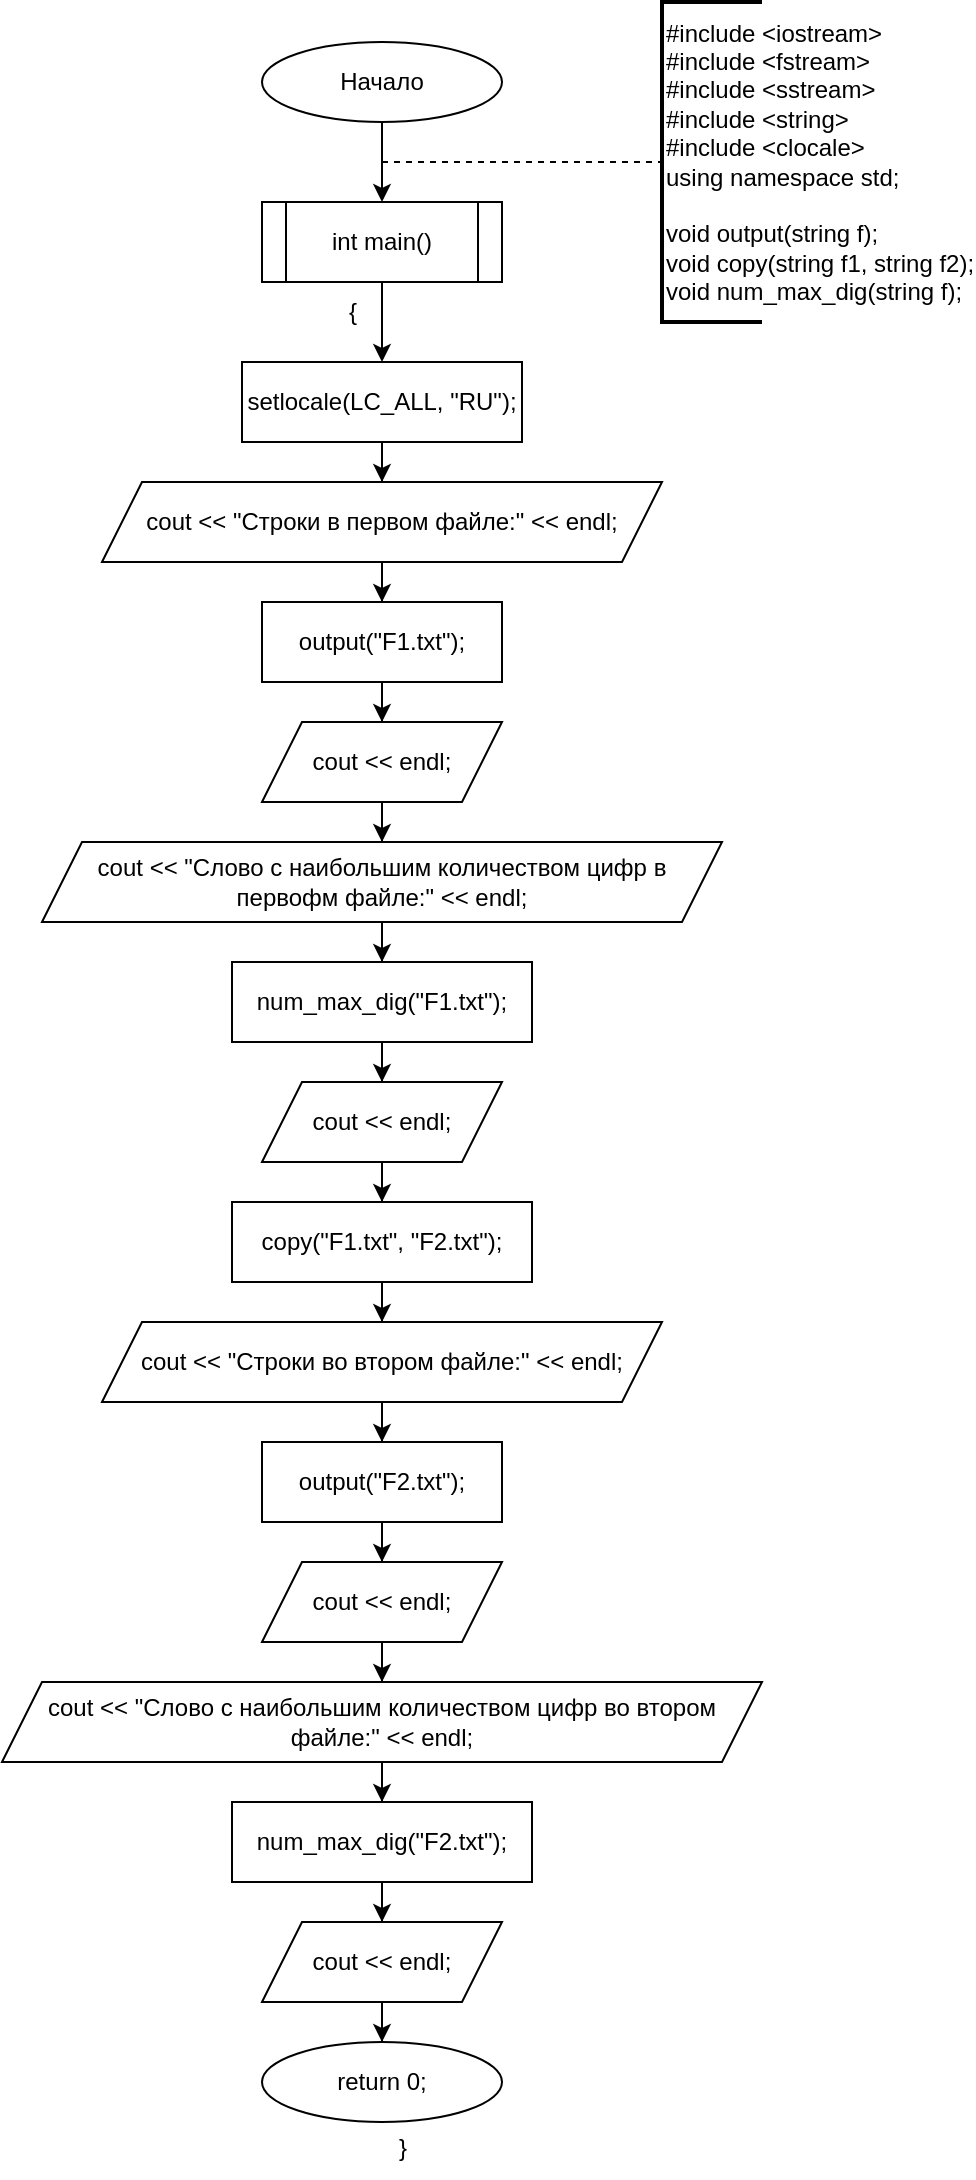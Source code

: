 <mxfile version="25.0.2" pages="4">
  <diagram name="main" id="GJwspANbPzovUbyOTtWh">
    <mxGraphModel dx="1173" dy="652" grid="1" gridSize="10" guides="1" tooltips="1" connect="1" arrows="1" fold="1" page="1" pageScale="1" pageWidth="827" pageHeight="1169" math="0" shadow="0">
      <root>
        <mxCell id="0" />
        <mxCell id="1" parent="0" />
        <mxCell id="7YhLYUGRiMcndR1cYln8-5" value="" style="edgeStyle=orthogonalEdgeStyle;rounded=0;orthogonalLoop=1;jettySize=auto;html=1;" edge="1" parent="1" source="7YhLYUGRiMcndR1cYln8-3" target="7YhLYUGRiMcndR1cYln8-4">
          <mxGeometry relative="1" as="geometry" />
        </mxCell>
        <mxCell id="7YhLYUGRiMcndR1cYln8-3" value="Начало" style="ellipse;whiteSpace=wrap;html=1;" vertex="1" parent="1">
          <mxGeometry x="340" y="80" width="120" height="40" as="geometry" />
        </mxCell>
        <mxCell id="7YhLYUGRiMcndR1cYln8-9" value="" style="edgeStyle=orthogonalEdgeStyle;rounded=0;orthogonalLoop=1;jettySize=auto;html=1;" edge="1" parent="1" source="7YhLYUGRiMcndR1cYln8-4" target="7YhLYUGRiMcndR1cYln8-8">
          <mxGeometry relative="1" as="geometry" />
        </mxCell>
        <mxCell id="7YhLYUGRiMcndR1cYln8-4" value="int main()" style="shape=process;whiteSpace=wrap;html=1;backgroundOutline=1;" vertex="1" parent="1">
          <mxGeometry x="340" y="160" width="120" height="40" as="geometry" />
        </mxCell>
        <mxCell id="7YhLYUGRiMcndR1cYln8-6" value="" style="endArrow=none;dashed=1;html=1;rounded=0;" edge="1" parent="1" target="7YhLYUGRiMcndR1cYln8-7">
          <mxGeometry width="50" height="50" relative="1" as="geometry">
            <mxPoint x="400" y="140" as="sourcePoint" />
            <mxPoint x="520" y="140" as="targetPoint" />
          </mxGeometry>
        </mxCell>
        <mxCell id="7YhLYUGRiMcndR1cYln8-7" value="&lt;div&gt;#include &amp;lt;iostream&amp;gt;&lt;/div&gt;&lt;div&gt;#include &amp;lt;fstream&amp;gt;&lt;/div&gt;&lt;div&gt;#include &amp;lt;sstream&amp;gt;&lt;/div&gt;&lt;div&gt;#include &amp;lt;string&amp;gt;&lt;/div&gt;&lt;div&gt;#include &amp;lt;clocale&amp;gt;&lt;/div&gt;&lt;div&gt;using namespace std;&lt;/div&gt;&lt;div&gt;&lt;br&gt;&lt;/div&gt;&lt;div&gt;void output(string f);&lt;/div&gt;&lt;div&gt;void copy(string f1, string f2);&lt;/div&gt;&lt;div&gt;void num_max_dig(string f);&lt;/div&gt;" style="strokeWidth=2;html=1;shape=mxgraph.flowchart.annotation_1;align=left;pointerEvents=1;" vertex="1" parent="1">
          <mxGeometry x="540" y="60" width="50" height="160" as="geometry" />
        </mxCell>
        <mxCell id="7YhLYUGRiMcndR1cYln8-12" value="" style="edgeStyle=orthogonalEdgeStyle;rounded=0;orthogonalLoop=1;jettySize=auto;html=1;" edge="1" parent="1" source="7YhLYUGRiMcndR1cYln8-8" target="7YhLYUGRiMcndR1cYln8-11">
          <mxGeometry relative="1" as="geometry" />
        </mxCell>
        <mxCell id="7YhLYUGRiMcndR1cYln8-8" value="setlocale(LC_ALL, &quot;RU&quot;);" style="whiteSpace=wrap;html=1;" vertex="1" parent="1">
          <mxGeometry x="330" y="240" width="140" height="40" as="geometry" />
        </mxCell>
        <mxCell id="7YhLYUGRiMcndR1cYln8-10" value="{" style="text;html=1;align=center;verticalAlign=middle;resizable=0;points=[];autosize=1;strokeColor=none;fillColor=none;" vertex="1" parent="1">
          <mxGeometry x="370" y="200" width="30" height="30" as="geometry" />
        </mxCell>
        <mxCell id="7YhLYUGRiMcndR1cYln8-14" value="" style="edgeStyle=orthogonalEdgeStyle;rounded=0;orthogonalLoop=1;jettySize=auto;html=1;" edge="1" parent="1" source="7YhLYUGRiMcndR1cYln8-11" target="7YhLYUGRiMcndR1cYln8-13">
          <mxGeometry relative="1" as="geometry" />
        </mxCell>
        <mxCell id="7YhLYUGRiMcndR1cYln8-11" value="cout &amp;lt;&amp;lt; &quot;Строки в первом файле:&quot; &amp;lt;&amp;lt; endl;" style="shape=parallelogram;perimeter=parallelogramPerimeter;whiteSpace=wrap;html=1;fixedSize=1;" vertex="1" parent="1">
          <mxGeometry x="260" y="300" width="280" height="40" as="geometry" />
        </mxCell>
        <mxCell id="7YhLYUGRiMcndR1cYln8-16" value="" style="edgeStyle=orthogonalEdgeStyle;rounded=0;orthogonalLoop=1;jettySize=auto;html=1;" edge="1" parent="1" source="7YhLYUGRiMcndR1cYln8-13" target="7YhLYUGRiMcndR1cYln8-15">
          <mxGeometry relative="1" as="geometry" />
        </mxCell>
        <mxCell id="7YhLYUGRiMcndR1cYln8-13" value="output(&quot;F1.txt&quot;);" style="whiteSpace=wrap;html=1;" vertex="1" parent="1">
          <mxGeometry x="340" y="360" width="120" height="40" as="geometry" />
        </mxCell>
        <mxCell id="7YhLYUGRiMcndR1cYln8-22" style="edgeStyle=orthogonalEdgeStyle;rounded=0;orthogonalLoop=1;jettySize=auto;html=1;entryX=0.5;entryY=0;entryDx=0;entryDy=0;" edge="1" parent="1" source="7YhLYUGRiMcndR1cYln8-15" target="7YhLYUGRiMcndR1cYln8-18">
          <mxGeometry relative="1" as="geometry" />
        </mxCell>
        <mxCell id="7YhLYUGRiMcndR1cYln8-15" value="cout &amp;lt;&amp;lt; endl;" style="shape=parallelogram;perimeter=parallelogramPerimeter;whiteSpace=wrap;html=1;fixedSize=1;" vertex="1" parent="1">
          <mxGeometry x="340" y="420" width="120" height="40" as="geometry" />
        </mxCell>
        <mxCell id="7YhLYUGRiMcndR1cYln8-17" value="" style="edgeStyle=orthogonalEdgeStyle;rounded=0;orthogonalLoop=1;jettySize=auto;html=1;" edge="1" parent="1" source="7YhLYUGRiMcndR1cYln8-18" target="7YhLYUGRiMcndR1cYln8-20">
          <mxGeometry relative="1" as="geometry" />
        </mxCell>
        <mxCell id="7YhLYUGRiMcndR1cYln8-18" value="cout &amp;lt;&amp;lt; &quot;Слово с наибольшим количеством цифр в первофм файле:&quot; &amp;lt;&amp;lt; endl;" style="shape=parallelogram;perimeter=parallelogramPerimeter;whiteSpace=wrap;html=1;fixedSize=1;" vertex="1" parent="1">
          <mxGeometry x="230" y="480" width="340" height="40" as="geometry" />
        </mxCell>
        <mxCell id="7YhLYUGRiMcndR1cYln8-19" value="" style="edgeStyle=orthogonalEdgeStyle;rounded=0;orthogonalLoop=1;jettySize=auto;html=1;" edge="1" parent="1" source="7YhLYUGRiMcndR1cYln8-20" target="7YhLYUGRiMcndR1cYln8-21">
          <mxGeometry relative="1" as="geometry" />
        </mxCell>
        <mxCell id="7YhLYUGRiMcndR1cYln8-20" value="num_max_dig(&quot;F1.txt&quot;);" style="whiteSpace=wrap;html=1;" vertex="1" parent="1">
          <mxGeometry x="325" y="540" width="150" height="40" as="geometry" />
        </mxCell>
        <mxCell id="7YhLYUGRiMcndR1cYln8-24" value="" style="edgeStyle=orthogonalEdgeStyle;rounded=0;orthogonalLoop=1;jettySize=auto;html=1;" edge="1" parent="1" source="7YhLYUGRiMcndR1cYln8-21" target="7YhLYUGRiMcndR1cYln8-23">
          <mxGeometry relative="1" as="geometry" />
        </mxCell>
        <mxCell id="7YhLYUGRiMcndR1cYln8-21" value="cout &amp;lt;&amp;lt; endl;" style="shape=parallelogram;perimeter=parallelogramPerimeter;whiteSpace=wrap;html=1;fixedSize=1;" vertex="1" parent="1">
          <mxGeometry x="340" y="600" width="120" height="40" as="geometry" />
        </mxCell>
        <mxCell id="7YhLYUGRiMcndR1cYln8-30" style="edgeStyle=orthogonalEdgeStyle;rounded=0;orthogonalLoop=1;jettySize=auto;html=1;entryX=0.5;entryY=0;entryDx=0;entryDy=0;" edge="1" parent="1" source="7YhLYUGRiMcndR1cYln8-23" target="7YhLYUGRiMcndR1cYln8-26">
          <mxGeometry relative="1" as="geometry" />
        </mxCell>
        <mxCell id="7YhLYUGRiMcndR1cYln8-23" value="copy(&quot;F1.txt&quot;, &quot;F2.txt&quot;);" style="whiteSpace=wrap;html=1;" vertex="1" parent="1">
          <mxGeometry x="325" y="660" width="150" height="40" as="geometry" />
        </mxCell>
        <mxCell id="7YhLYUGRiMcndR1cYln8-25" value="" style="edgeStyle=orthogonalEdgeStyle;rounded=0;orthogonalLoop=1;jettySize=auto;html=1;" edge="1" parent="1" source="7YhLYUGRiMcndR1cYln8-26" target="7YhLYUGRiMcndR1cYln8-28">
          <mxGeometry relative="1" as="geometry" />
        </mxCell>
        <mxCell id="7YhLYUGRiMcndR1cYln8-26" value="cout &amp;lt;&amp;lt; &quot;Строки во втором файле:&quot; &amp;lt;&amp;lt; endl;" style="shape=parallelogram;perimeter=parallelogramPerimeter;whiteSpace=wrap;html=1;fixedSize=1;" vertex="1" parent="1">
          <mxGeometry x="260" y="720" width="280" height="40" as="geometry" />
        </mxCell>
        <mxCell id="7YhLYUGRiMcndR1cYln8-27" value="" style="edgeStyle=orthogonalEdgeStyle;rounded=0;orthogonalLoop=1;jettySize=auto;html=1;" edge="1" parent="1" source="7YhLYUGRiMcndR1cYln8-28" target="7YhLYUGRiMcndR1cYln8-29">
          <mxGeometry relative="1" as="geometry" />
        </mxCell>
        <mxCell id="7YhLYUGRiMcndR1cYln8-28" value="output(&quot;F2.txt&quot;);" style="whiteSpace=wrap;html=1;" vertex="1" parent="1">
          <mxGeometry x="340" y="780" width="120" height="40" as="geometry" />
        </mxCell>
        <mxCell id="7YhLYUGRiMcndR1cYln8-36" style="edgeStyle=orthogonalEdgeStyle;rounded=0;orthogonalLoop=1;jettySize=auto;html=1;entryX=0.5;entryY=0;entryDx=0;entryDy=0;" edge="1" parent="1" source="7YhLYUGRiMcndR1cYln8-29" target="7YhLYUGRiMcndR1cYln8-32">
          <mxGeometry relative="1" as="geometry" />
        </mxCell>
        <mxCell id="7YhLYUGRiMcndR1cYln8-29" value="cout &amp;lt;&amp;lt; endl;" style="shape=parallelogram;perimeter=parallelogramPerimeter;whiteSpace=wrap;html=1;fixedSize=1;" vertex="1" parent="1">
          <mxGeometry x="340" y="840" width="120" height="40" as="geometry" />
        </mxCell>
        <mxCell id="7YhLYUGRiMcndR1cYln8-31" value="" style="edgeStyle=orthogonalEdgeStyle;rounded=0;orthogonalLoop=1;jettySize=auto;html=1;" edge="1" parent="1" source="7YhLYUGRiMcndR1cYln8-32" target="7YhLYUGRiMcndR1cYln8-34">
          <mxGeometry relative="1" as="geometry" />
        </mxCell>
        <mxCell id="7YhLYUGRiMcndR1cYln8-32" value="cout &amp;lt;&amp;lt; &quot;Слово с наибольшим количеством цифр во втором файле:&quot; &amp;lt;&amp;lt; endl;" style="shape=parallelogram;perimeter=parallelogramPerimeter;whiteSpace=wrap;html=1;fixedSize=1;" vertex="1" parent="1">
          <mxGeometry x="210" y="900" width="380" height="40" as="geometry" />
        </mxCell>
        <mxCell id="7YhLYUGRiMcndR1cYln8-33" value="" style="edgeStyle=orthogonalEdgeStyle;rounded=0;orthogonalLoop=1;jettySize=auto;html=1;" edge="1" parent="1" source="7YhLYUGRiMcndR1cYln8-34" target="7YhLYUGRiMcndR1cYln8-35">
          <mxGeometry relative="1" as="geometry" />
        </mxCell>
        <mxCell id="7YhLYUGRiMcndR1cYln8-34" value="num_max_dig(&quot;F2.txt&quot;);" style="whiteSpace=wrap;html=1;" vertex="1" parent="1">
          <mxGeometry x="325" y="960" width="150" height="40" as="geometry" />
        </mxCell>
        <mxCell id="7YhLYUGRiMcndR1cYln8-38" style="edgeStyle=orthogonalEdgeStyle;rounded=0;orthogonalLoop=1;jettySize=auto;html=1;entryX=0.5;entryY=0;entryDx=0;entryDy=0;" edge="1" parent="1" source="7YhLYUGRiMcndR1cYln8-35" target="7YhLYUGRiMcndR1cYln8-37">
          <mxGeometry relative="1" as="geometry" />
        </mxCell>
        <mxCell id="7YhLYUGRiMcndR1cYln8-35" value="cout &amp;lt;&amp;lt; endl;" style="shape=parallelogram;perimeter=parallelogramPerimeter;whiteSpace=wrap;html=1;fixedSize=1;" vertex="1" parent="1">
          <mxGeometry x="340" y="1020" width="120" height="40" as="geometry" />
        </mxCell>
        <mxCell id="7YhLYUGRiMcndR1cYln8-37" value="return 0;" style="ellipse;whiteSpace=wrap;html=1;" vertex="1" parent="1">
          <mxGeometry x="340" y="1080" width="120" height="40" as="geometry" />
        </mxCell>
        <mxCell id="7YhLYUGRiMcndR1cYln8-40" value="}" style="text;html=1;align=center;verticalAlign=middle;resizable=0;points=[];autosize=1;strokeColor=none;fillColor=none;" vertex="1" parent="1">
          <mxGeometry x="395" y="1118" width="30" height="30" as="geometry" />
        </mxCell>
      </root>
    </mxGraphModel>
  </diagram>
  <diagram id="TDyf3pHJpJpPFkMJfPnB" name="output">
    <mxGraphModel dx="921" dy="512" grid="1" gridSize="10" guides="1" tooltips="1" connect="1" arrows="1" fold="1" page="1" pageScale="1" pageWidth="827" pageHeight="1169" math="0" shadow="0">
      <root>
        <mxCell id="0" />
        <mxCell id="1" parent="0" />
        <mxCell id="ksaAuWqgLOXahpkv7zz9-4" value="" style="edgeStyle=orthogonalEdgeStyle;rounded=0;orthogonalLoop=1;jettySize=auto;html=1;" edge="1" parent="1" source="ksaAuWqgLOXahpkv7zz9-2" target="ksaAuWqgLOXahpkv7zz9-3">
          <mxGeometry relative="1" as="geometry" />
        </mxCell>
        <mxCell id="ksaAuWqgLOXahpkv7zz9-2" value="void output(string f)" style="shape=process;whiteSpace=wrap;html=1;backgroundOutline=1;" vertex="1" parent="1">
          <mxGeometry x="290" y="80" width="140" height="40" as="geometry" />
        </mxCell>
        <mxCell id="ksaAuWqgLOXahpkv7zz9-7" value="" style="edgeStyle=orthogonalEdgeStyle;rounded=0;orthogonalLoop=1;jettySize=auto;html=1;" edge="1" parent="1" source="ksaAuWqgLOXahpkv7zz9-3" target="ksaAuWqgLOXahpkv7zz9-6">
          <mxGeometry relative="1" as="geometry" />
        </mxCell>
        <mxCell id="ksaAuWqgLOXahpkv7zz9-3" value="ifstream fin(f);" style="whiteSpace=wrap;html=1;" vertex="1" parent="1">
          <mxGeometry x="300" y="160" width="120" height="40" as="geometry" />
        </mxCell>
        <mxCell id="ksaAuWqgLOXahpkv7zz9-5" value="{" style="text;html=1;align=center;verticalAlign=middle;resizable=0;points=[];autosize=1;strokeColor=none;fillColor=none;" vertex="1" parent="1">
          <mxGeometry x="330" y="120" width="30" height="30" as="geometry" />
        </mxCell>
        <mxCell id="ksaAuWqgLOXahpkv7zz9-9" value="" style="edgeStyle=orthogonalEdgeStyle;rounded=0;orthogonalLoop=1;jettySize=auto;html=1;" edge="1" parent="1" source="ksaAuWqgLOXahpkv7zz9-6" target="ksaAuWqgLOXahpkv7zz9-8">
          <mxGeometry relative="1" as="geometry" />
        </mxCell>
        <mxCell id="ksaAuWqgLOXahpkv7zz9-6" value="string str;" style="whiteSpace=wrap;html=1;" vertex="1" parent="1">
          <mxGeometry x="300" y="220" width="120" height="40" as="geometry" />
        </mxCell>
        <mxCell id="ksaAuWqgLOXahpkv7zz9-11" value="" style="edgeStyle=orthogonalEdgeStyle;rounded=0;orthogonalLoop=1;jettySize=auto;html=1;" edge="1" parent="1" source="ksaAuWqgLOXahpkv7zz9-8" target="ksaAuWqgLOXahpkv7zz9-10">
          <mxGeometry relative="1" as="geometry" />
        </mxCell>
        <mxCell id="ksaAuWqgLOXahpkv7zz9-15" value="" style="edgeStyle=orthogonalEdgeStyle;rounded=0;orthogonalLoop=1;jettySize=auto;html=1;" edge="1" parent="1" source="ksaAuWqgLOXahpkv7zz9-8" target="ksaAuWqgLOXahpkv7zz9-14">
          <mxGeometry relative="1" as="geometry" />
        </mxCell>
        <mxCell id="ksaAuWqgLOXahpkv7zz9-8" value="while (getline(fin, str))" style="rhombus;whiteSpace=wrap;html=1;" vertex="1" parent="1">
          <mxGeometry x="260" y="300" width="200" height="40" as="geometry" />
        </mxCell>
        <mxCell id="ksaAuWqgLOXahpkv7zz9-13" style="edgeStyle=orthogonalEdgeStyle;rounded=0;orthogonalLoop=1;jettySize=auto;html=1;" edge="1" parent="1" source="ksaAuWqgLOXahpkv7zz9-10">
          <mxGeometry relative="1" as="geometry">
            <mxPoint x="360" y="280" as="targetPoint" />
            <Array as="points">
              <mxPoint x="360" y="440" />
              <mxPoint x="240" y="440" />
              <mxPoint x="240" y="280" />
            </Array>
          </mxGeometry>
        </mxCell>
        <mxCell id="ksaAuWqgLOXahpkv7zz9-10" value="cout &amp;lt;&amp;lt; str &amp;lt;&amp;lt; endl;" style="shape=parallelogram;perimeter=parallelogramPerimeter;whiteSpace=wrap;html=1;fixedSize=1;" vertex="1" parent="1">
          <mxGeometry x="285" y="380" width="150" height="40" as="geometry" />
        </mxCell>
        <mxCell id="ksaAuWqgLOXahpkv7zz9-12" value="1" style="text;html=1;align=center;verticalAlign=middle;resizable=0;points=[];autosize=1;strokeColor=none;fillColor=none;" vertex="1" parent="1">
          <mxGeometry x="360" y="350" width="30" height="30" as="geometry" />
        </mxCell>
        <mxCell id="4Acyq0DQaQR-gE_XUHXE-2" style="edgeStyle=orthogonalEdgeStyle;rounded=0;orthogonalLoop=1;jettySize=auto;html=1;entryX=0.5;entryY=0;entryDx=0;entryDy=0;" edge="1" parent="1" source="ksaAuWqgLOXahpkv7zz9-14" target="4Acyq0DQaQR-gE_XUHXE-1">
          <mxGeometry relative="1" as="geometry" />
        </mxCell>
        <mxCell id="ksaAuWqgLOXahpkv7zz9-14" value="fin.close();" style="whiteSpace=wrap;html=1;" vertex="1" parent="1">
          <mxGeometry x="500" y="360" width="120" height="40" as="geometry" />
        </mxCell>
        <mxCell id="ksaAuWqgLOXahpkv7zz9-16" value="0" style="text;html=1;align=center;verticalAlign=middle;resizable=0;points=[];autosize=1;strokeColor=none;fillColor=none;" vertex="1" parent="1">
          <mxGeometry x="530" y="290" width="30" height="30" as="geometry" />
        </mxCell>
        <mxCell id="4Acyq0DQaQR-gE_XUHXE-1" value="return;" style="ellipse;whiteSpace=wrap;html=1;" vertex="1" parent="1">
          <mxGeometry x="500" y="420" width="120" height="40" as="geometry" />
        </mxCell>
        <mxCell id="4Acyq0DQaQR-gE_XUHXE-3" value="}" style="text;html=1;align=center;verticalAlign=middle;resizable=0;points=[];autosize=1;strokeColor=none;fillColor=none;" vertex="1" parent="1">
          <mxGeometry x="560" y="460" width="30" height="30" as="geometry" />
        </mxCell>
      </root>
    </mxGraphModel>
  </diagram>
  <diagram id="fMkufl1v04XcRo2Ys9zO" name="copy">
    <mxGraphModel dx="3225" dy="1793" grid="1" gridSize="10" guides="1" tooltips="1" connect="1" arrows="1" fold="1" page="1" pageScale="1" pageWidth="827" pageHeight="1169" math="0" shadow="0">
      <root>
        <mxCell id="0" />
        <mxCell id="1" parent="0" />
        <mxCell id="V-YycUCZozuZ-DMatfUM-4" value="" style="edgeStyle=orthogonalEdgeStyle;rounded=0;orthogonalLoop=1;jettySize=auto;html=1;" edge="1" parent="1" source="V-YycUCZozuZ-DMatfUM-2" target="V-YycUCZozuZ-DMatfUM-3">
          <mxGeometry relative="1" as="geometry" />
        </mxCell>
        <mxCell id="V-YycUCZozuZ-DMatfUM-2" value="void copy(string f1, string f2)" style="shape=process;whiteSpace=wrap;html=1;backgroundOutline=1;" vertex="1" parent="1">
          <mxGeometry x="300" y="80" width="200" height="40" as="geometry" />
        </mxCell>
        <mxCell id="V-YycUCZozuZ-DMatfUM-7" value="" style="edgeStyle=orthogonalEdgeStyle;rounded=0;orthogonalLoop=1;jettySize=auto;html=1;" edge="1" parent="1" source="V-YycUCZozuZ-DMatfUM-3" target="V-YycUCZozuZ-DMatfUM-6">
          <mxGeometry relative="1" as="geometry" />
        </mxCell>
        <mxCell id="V-YycUCZozuZ-DMatfUM-3" value="ifstream fin(f1);" style="whiteSpace=wrap;html=1;" vertex="1" parent="1">
          <mxGeometry x="340" y="160" width="120" height="40" as="geometry" />
        </mxCell>
        <mxCell id="V-YycUCZozuZ-DMatfUM-5" value="{" style="text;html=1;align=center;verticalAlign=middle;resizable=0;points=[];autosize=1;strokeColor=none;fillColor=none;" vertex="1" parent="1">
          <mxGeometry x="370" y="120" width="30" height="30" as="geometry" />
        </mxCell>
        <mxCell id="V-YycUCZozuZ-DMatfUM-9" value="" style="edgeStyle=orthogonalEdgeStyle;rounded=0;orthogonalLoop=1;jettySize=auto;html=1;" edge="1" parent="1" source="V-YycUCZozuZ-DMatfUM-6" target="V-YycUCZozuZ-DMatfUM-8">
          <mxGeometry relative="1" as="geometry" />
        </mxCell>
        <mxCell id="V-YycUCZozuZ-DMatfUM-6" value="ofstream fout(f2);" style="whiteSpace=wrap;html=1;" vertex="1" parent="1">
          <mxGeometry x="340" y="220" width="120" height="40" as="geometry" />
        </mxCell>
        <mxCell id="V-YycUCZozuZ-DMatfUM-11" value="" style="edgeStyle=orthogonalEdgeStyle;rounded=0;orthogonalLoop=1;jettySize=auto;html=1;" edge="1" parent="1" source="V-YycUCZozuZ-DMatfUM-8" target="V-YycUCZozuZ-DMatfUM-10">
          <mxGeometry relative="1" as="geometry" />
        </mxCell>
        <mxCell id="V-YycUCZozuZ-DMatfUM-8" value="string line;" style="whiteSpace=wrap;html=1;" vertex="1" parent="1">
          <mxGeometry x="340" y="280" width="120" height="40" as="geometry" />
        </mxCell>
        <mxCell id="V-YycUCZozuZ-DMatfUM-13" value="" style="edgeStyle=orthogonalEdgeStyle;rounded=0;orthogonalLoop=1;jettySize=auto;html=1;" edge="1" parent="1" source="V-YycUCZozuZ-DMatfUM-10" target="V-YycUCZozuZ-DMatfUM-12">
          <mxGeometry relative="1" as="geometry" />
        </mxCell>
        <mxCell id="A79-u4HeCmbLIA7njVmt-4" value="" style="edgeStyle=orthogonalEdgeStyle;rounded=0;orthogonalLoop=1;jettySize=auto;html=1;entryX=0.5;entryY=0;entryDx=0;entryDy=0;" edge="1" parent="1" source="V-YycUCZozuZ-DMatfUM-10" target="A79-u4HeCmbLIA7njVmt-3">
          <mxGeometry relative="1" as="geometry" />
        </mxCell>
        <mxCell id="V-YycUCZozuZ-DMatfUM-10" value="while (getline(fin, line))" style="rhombus;whiteSpace=wrap;html=1;" vertex="1" parent="1">
          <mxGeometry x="295" y="360" width="210" height="40" as="geometry" />
        </mxCell>
        <mxCell id="V-YycUCZozuZ-DMatfUM-17" value="" style="edgeStyle=orthogonalEdgeStyle;rounded=0;orthogonalLoop=1;jettySize=auto;html=1;" edge="1" parent="1" source="V-YycUCZozuZ-DMatfUM-12" target="V-YycUCZozuZ-DMatfUM-16">
          <mxGeometry relative="1" as="geometry" />
        </mxCell>
        <mxCell id="V-YycUCZozuZ-DMatfUM-12" value="bool flag = false;" style="whiteSpace=wrap;html=1;" vertex="1" parent="1">
          <mxGeometry x="340" y="440" width="120" height="40" as="geometry" />
        </mxCell>
        <mxCell id="V-YycUCZozuZ-DMatfUM-14" value="{" style="text;html=1;align=center;verticalAlign=middle;resizable=0;points=[];autosize=1;strokeColor=none;fillColor=none;" vertex="1" parent="1">
          <mxGeometry x="370" y="400" width="30" height="30" as="geometry" />
        </mxCell>
        <mxCell id="V-YycUCZozuZ-DMatfUM-15" value="1" style="text;html=1;align=center;verticalAlign=middle;resizable=0;points=[];autosize=1;strokeColor=none;fillColor=none;" vertex="1" parent="1">
          <mxGeometry x="400" y="410" width="30" height="30" as="geometry" />
        </mxCell>
        <mxCell id="V-YycUCZozuZ-DMatfUM-19" value="" style="edgeStyle=orthogonalEdgeStyle;rounded=0;orthogonalLoop=1;jettySize=auto;html=1;" edge="1" parent="1" source="V-YycUCZozuZ-DMatfUM-16" target="V-YycUCZozuZ-DMatfUM-18">
          <mxGeometry relative="1" as="geometry" />
        </mxCell>
        <mxCell id="V-YycUCZozuZ-DMatfUM-16" value="string line_copy_1 = line;" style="whiteSpace=wrap;html=1;" vertex="1" parent="1">
          <mxGeometry x="320" y="500" width="160" height="40" as="geometry" />
        </mxCell>
        <mxCell id="V-YycUCZozuZ-DMatfUM-21" value="" style="edgeStyle=orthogonalEdgeStyle;rounded=0;orthogonalLoop=1;jettySize=auto;html=1;" edge="1" parent="1" source="V-YycUCZozuZ-DMatfUM-18" target="V-YycUCZozuZ-DMatfUM-20">
          <mxGeometry relative="1" as="geometry" />
        </mxCell>
        <mxCell id="V-YycUCZozuZ-DMatfUM-18" value="istringstream in_line(line_copy_1);" style="whiteSpace=wrap;html=1;" vertex="1" parent="1">
          <mxGeometry x="300" y="560" width="200" height="40" as="geometry" />
        </mxCell>
        <mxCell id="V-YycUCZozuZ-DMatfUM-23" value="" style="edgeStyle=orthogonalEdgeStyle;rounded=0;orthogonalLoop=1;jettySize=auto;html=1;" edge="1" parent="1" source="V-YycUCZozuZ-DMatfUM-20" target="V-YycUCZozuZ-DMatfUM-22">
          <mxGeometry relative="1" as="geometry" />
        </mxCell>
        <mxCell id="V-YycUCZozuZ-DMatfUM-20" value="string word;" style="whiteSpace=wrap;html=1;" vertex="1" parent="1">
          <mxGeometry x="330" y="620" width="140" height="40" as="geometry" />
        </mxCell>
        <mxCell id="V-YycUCZozuZ-DMatfUM-25" value="" style="edgeStyle=orthogonalEdgeStyle;rounded=0;orthogonalLoop=1;jettySize=auto;html=1;" edge="1" parent="1" source="V-YycUCZozuZ-DMatfUM-22" target="V-YycUCZozuZ-DMatfUM-24">
          <mxGeometry relative="1" as="geometry" />
        </mxCell>
        <mxCell id="V-YycUCZozuZ-DMatfUM-57" style="edgeStyle=orthogonalEdgeStyle;rounded=0;orthogonalLoop=1;jettySize=auto;html=1;entryX=0.5;entryY=0;entryDx=0;entryDy=0;" edge="1" parent="1" source="V-YycUCZozuZ-DMatfUM-22" target="V-YycUCZozuZ-DMatfUM-61">
          <mxGeometry relative="1" as="geometry">
            <mxPoint x="400" y="1500" as="targetPoint" />
            <Array as="points">
              <mxPoint x="620" y="730" />
              <mxPoint x="620" y="1480" />
              <mxPoint x="400" y="1480" />
            </Array>
          </mxGeometry>
        </mxCell>
        <mxCell id="V-YycUCZozuZ-DMatfUM-22" value="while (in_line &amp;gt;&amp;gt; word &amp;amp;&amp;amp; flag == false)" style="rhombus;whiteSpace=wrap;html=1;" vertex="1" parent="1">
          <mxGeometry x="270" y="700" width="260" height="60" as="geometry" />
        </mxCell>
        <mxCell id="V-YycUCZozuZ-DMatfUM-33" style="edgeStyle=orthogonalEdgeStyle;rounded=0;orthogonalLoop=1;jettySize=auto;html=1;entryX=0.5;entryY=0;entryDx=0;entryDy=0;" edge="1" parent="1" source="V-YycUCZozuZ-DMatfUM-24" target="V-YycUCZozuZ-DMatfUM-29">
          <mxGeometry relative="1" as="geometry" />
        </mxCell>
        <mxCell id="V-YycUCZozuZ-DMatfUM-24" value="int kol = 0;" style="whiteSpace=wrap;html=1;" vertex="1" parent="1">
          <mxGeometry x="340" y="800" width="120" height="40" as="geometry" />
        </mxCell>
        <mxCell id="V-YycUCZozuZ-DMatfUM-26" value="{" style="text;html=1;align=center;verticalAlign=middle;resizable=0;points=[];autosize=1;strokeColor=none;fillColor=none;" vertex="1" parent="1">
          <mxGeometry x="370" y="760" width="30" height="30" as="geometry" />
        </mxCell>
        <mxCell id="V-YycUCZozuZ-DMatfUM-27" value="1" style="text;html=1;align=center;verticalAlign=middle;resizable=0;points=[];autosize=1;strokeColor=none;fillColor=none;" vertex="1" parent="1">
          <mxGeometry x="400" y="770" width="30" height="30" as="geometry" />
        </mxCell>
        <mxCell id="V-YycUCZozuZ-DMatfUM-28" value="" style="edgeStyle=orthogonalEdgeStyle;rounded=0;orthogonalLoop=1;jettySize=auto;html=1;" edge="1" parent="1" source="V-YycUCZozuZ-DMatfUM-29" target="V-YycUCZozuZ-DMatfUM-31">
          <mxGeometry relative="1" as="geometry" />
        </mxCell>
        <mxCell id="V-YycUCZozuZ-DMatfUM-29" value="string line_copy_2 = line;" style="whiteSpace=wrap;html=1;" vertex="1" parent="1">
          <mxGeometry x="320" y="860" width="160" height="40" as="geometry" />
        </mxCell>
        <mxCell id="V-YycUCZozuZ-DMatfUM-30" value="" style="edgeStyle=orthogonalEdgeStyle;rounded=0;orthogonalLoop=1;jettySize=auto;html=1;" edge="1" parent="1" source="V-YycUCZozuZ-DMatfUM-31" target="V-YycUCZozuZ-DMatfUM-32">
          <mxGeometry relative="1" as="geometry" />
        </mxCell>
        <mxCell id="V-YycUCZozuZ-DMatfUM-31" value="istringstream in_line_cmp(line_copy_2);" style="whiteSpace=wrap;html=1;" vertex="1" parent="1">
          <mxGeometry x="290" y="920" width="220" height="40" as="geometry" />
        </mxCell>
        <mxCell id="V-YycUCZozuZ-DMatfUM-35" value="" style="edgeStyle=orthogonalEdgeStyle;rounded=0;orthogonalLoop=1;jettySize=auto;html=1;" edge="1" parent="1" source="V-YycUCZozuZ-DMatfUM-32" target="V-YycUCZozuZ-DMatfUM-34">
          <mxGeometry relative="1" as="geometry" />
        </mxCell>
        <mxCell id="V-YycUCZozuZ-DMatfUM-32" value="string word_cmp;" style="whiteSpace=wrap;html=1;" vertex="1" parent="1">
          <mxGeometry x="330" y="980" width="140" height="40" as="geometry" />
        </mxCell>
        <mxCell id="V-YycUCZozuZ-DMatfUM-37" value="" style="edgeStyle=orthogonalEdgeStyle;rounded=0;orthogonalLoop=1;jettySize=auto;html=1;" edge="1" parent="1" source="V-YycUCZozuZ-DMatfUM-34" target="V-YycUCZozuZ-DMatfUM-36">
          <mxGeometry relative="1" as="geometry" />
        </mxCell>
        <mxCell id="V-YycUCZozuZ-DMatfUM-46" style="edgeStyle=orthogonalEdgeStyle;rounded=0;orthogonalLoop=1;jettySize=auto;html=1;entryX=0.5;entryY=0;entryDx=0;entryDy=0;" edge="1" parent="1" source="V-YycUCZozuZ-DMatfUM-34" target="V-YycUCZozuZ-DMatfUM-50">
          <mxGeometry relative="1" as="geometry">
            <mxPoint x="400" y="1320" as="targetPoint" />
            <Array as="points">
              <mxPoint x="580" y="1090" />
              <mxPoint x="580" y="1300" />
              <mxPoint x="400" y="1300" />
            </Array>
          </mxGeometry>
        </mxCell>
        <mxCell id="V-YycUCZozuZ-DMatfUM-34" value="while (in_line_cmp &amp;gt;&amp;gt; word_cmp)" style="rhombus;whiteSpace=wrap;html=1;" vertex="1" parent="1">
          <mxGeometry x="280" y="1060" width="240" height="60" as="geometry" />
        </mxCell>
        <mxCell id="V-YycUCZozuZ-DMatfUM-40" value="" style="edgeStyle=orthogonalEdgeStyle;rounded=0;orthogonalLoop=1;jettySize=auto;html=1;exitX=0;exitY=0.5;exitDx=0;exitDy=0;" edge="1" parent="1" source="V-YycUCZozuZ-DMatfUM-36" target="V-YycUCZozuZ-DMatfUM-39">
          <mxGeometry relative="1" as="geometry" />
        </mxCell>
        <mxCell id="V-YycUCZozuZ-DMatfUM-43" style="edgeStyle=orthogonalEdgeStyle;rounded=0;orthogonalLoop=1;jettySize=auto;html=1;exitX=1;exitY=0.5;exitDx=0;exitDy=0;" edge="1" parent="1" source="V-YycUCZozuZ-DMatfUM-36">
          <mxGeometry relative="1" as="geometry">
            <mxPoint x="400" y="1260" as="targetPoint" />
            <Array as="points">
              <mxPoint x="540" y="1180" />
              <mxPoint x="540" y="1260" />
            </Array>
          </mxGeometry>
        </mxCell>
        <mxCell id="V-YycUCZozuZ-DMatfUM-36" value="if (word_cmp == word)" style="rhombus;whiteSpace=wrap;html=1;" vertex="1" parent="1">
          <mxGeometry x="300" y="1160" width="200" height="40" as="geometry" />
        </mxCell>
        <mxCell id="V-YycUCZozuZ-DMatfUM-38" value="1" style="text;html=1;align=center;verticalAlign=middle;resizable=0;points=[];autosize=1;strokeColor=none;fillColor=none;" vertex="1" parent="1">
          <mxGeometry x="400" y="1130" width="30" height="30" as="geometry" />
        </mxCell>
        <mxCell id="V-YycUCZozuZ-DMatfUM-42" style="edgeStyle=orthogonalEdgeStyle;rounded=0;orthogonalLoop=1;jettySize=auto;html=1;exitX=0.5;exitY=1;exitDx=0;exitDy=0;" edge="1" parent="1" source="V-YycUCZozuZ-DMatfUM-39">
          <mxGeometry relative="1" as="geometry">
            <mxPoint x="400" y="1260" as="targetPoint" />
            <Array as="points">
              <mxPoint x="240" y="1260" />
            </Array>
          </mxGeometry>
        </mxCell>
        <mxCell id="V-YycUCZozuZ-DMatfUM-39" value="kol++;" style="whiteSpace=wrap;html=1;" vertex="1" parent="1">
          <mxGeometry x="180" y="1200" width="120" height="40" as="geometry" />
        </mxCell>
        <mxCell id="V-YycUCZozuZ-DMatfUM-41" value="1" style="text;html=1;align=center;verticalAlign=middle;resizable=0;points=[];autosize=1;strokeColor=none;fillColor=none;" vertex="1" parent="1">
          <mxGeometry x="240" y="1150" width="30" height="30" as="geometry" />
        </mxCell>
        <mxCell id="V-YycUCZozuZ-DMatfUM-44" value="0" style="text;html=1;align=center;verticalAlign=middle;resizable=0;points=[];autosize=1;strokeColor=none;fillColor=none;" vertex="1" parent="1">
          <mxGeometry x="510" y="1150" width="30" height="30" as="geometry" />
        </mxCell>
        <mxCell id="V-YycUCZozuZ-DMatfUM-45" value="" style="endArrow=classic;html=1;rounded=0;" edge="1" parent="1">
          <mxGeometry width="50" height="50" relative="1" as="geometry">
            <mxPoint x="400" y="1260" as="sourcePoint" />
            <mxPoint x="400" y="1040" as="targetPoint" />
            <Array as="points">
              <mxPoint x="400" y="1280" />
              <mxPoint x="160" y="1280" />
              <mxPoint x="160" y="1140" />
              <mxPoint x="160" y="1040" />
            </Array>
          </mxGeometry>
        </mxCell>
        <mxCell id="V-YycUCZozuZ-DMatfUM-47" value="0" style="text;html=1;align=center;verticalAlign=middle;resizable=0;points=[];autosize=1;strokeColor=none;fillColor=none;" vertex="1" parent="1">
          <mxGeometry x="555" y="1060" width="30" height="30" as="geometry" />
        </mxCell>
        <mxCell id="V-YycUCZozuZ-DMatfUM-48" value="" style="edgeStyle=orthogonalEdgeStyle;rounded=0;orthogonalLoop=1;jettySize=auto;html=1;exitX=0;exitY=0.5;exitDx=0;exitDy=0;" edge="1" parent="1" source="V-YycUCZozuZ-DMatfUM-50" target="V-YycUCZozuZ-DMatfUM-52">
          <mxGeometry relative="1" as="geometry" />
        </mxCell>
        <mxCell id="V-YycUCZozuZ-DMatfUM-49" style="edgeStyle=orthogonalEdgeStyle;rounded=0;orthogonalLoop=1;jettySize=auto;html=1;exitX=1;exitY=0.5;exitDx=0;exitDy=0;" edge="1" parent="1" source="V-YycUCZozuZ-DMatfUM-50">
          <mxGeometry relative="1" as="geometry">
            <mxPoint x="400" y="1420" as="targetPoint" />
            <Array as="points">
              <mxPoint x="540" y="1340" />
              <mxPoint x="540" y="1420" />
            </Array>
          </mxGeometry>
        </mxCell>
        <mxCell id="V-YycUCZozuZ-DMatfUM-50" value="if (kol &amp;gt;= 2)" style="rhombus;whiteSpace=wrap;html=1;" vertex="1" parent="1">
          <mxGeometry x="300" y="1320" width="200" height="40" as="geometry" />
        </mxCell>
        <mxCell id="V-YycUCZozuZ-DMatfUM-51" style="edgeStyle=orthogonalEdgeStyle;rounded=0;orthogonalLoop=1;jettySize=auto;html=1;exitX=0.5;exitY=1;exitDx=0;exitDy=0;" edge="1" parent="1" source="V-YycUCZozuZ-DMatfUM-52">
          <mxGeometry relative="1" as="geometry">
            <mxPoint x="400" y="1420" as="targetPoint" />
            <Array as="points">
              <mxPoint x="240" y="1420" />
            </Array>
          </mxGeometry>
        </mxCell>
        <mxCell id="V-YycUCZozuZ-DMatfUM-52" value="flag = true;" style="whiteSpace=wrap;html=1;" vertex="1" parent="1">
          <mxGeometry x="180" y="1360" width="120" height="40" as="geometry" />
        </mxCell>
        <mxCell id="V-YycUCZozuZ-DMatfUM-53" value="1" style="text;html=1;align=center;verticalAlign=middle;resizable=0;points=[];autosize=1;strokeColor=none;fillColor=none;" vertex="1" parent="1">
          <mxGeometry x="240" y="1310" width="30" height="30" as="geometry" />
        </mxCell>
        <mxCell id="V-YycUCZozuZ-DMatfUM-54" value="0" style="text;html=1;align=center;verticalAlign=middle;resizable=0;points=[];autosize=1;strokeColor=none;fillColor=none;" vertex="1" parent="1">
          <mxGeometry x="510" y="1310" width="30" height="30" as="geometry" />
        </mxCell>
        <mxCell id="V-YycUCZozuZ-DMatfUM-55" value="" style="endArrow=classic;html=1;rounded=0;" edge="1" parent="1">
          <mxGeometry width="50" height="50" relative="1" as="geometry">
            <mxPoint x="400" y="1420" as="sourcePoint" />
            <mxPoint x="400" y="680" as="targetPoint" />
            <Array as="points">
              <mxPoint x="400" y="1440" />
              <mxPoint x="120" y="1440" />
              <mxPoint x="120" y="1300" />
              <mxPoint x="120" y="680" />
            </Array>
          </mxGeometry>
        </mxCell>
        <mxCell id="V-YycUCZozuZ-DMatfUM-56" value="}" style="text;html=1;align=center;verticalAlign=middle;resizable=0;points=[];autosize=1;strokeColor=none;fillColor=none;" vertex="1" parent="1">
          <mxGeometry x="399" y="1418" width="30" height="30" as="geometry" />
        </mxCell>
        <mxCell id="V-YycUCZozuZ-DMatfUM-58" value="0" style="text;html=1;align=center;verticalAlign=middle;resizable=0;points=[];autosize=1;strokeColor=none;fillColor=none;" vertex="1" parent="1">
          <mxGeometry x="595" y="700" width="30" height="30" as="geometry" />
        </mxCell>
        <mxCell id="V-YycUCZozuZ-DMatfUM-59" value="" style="edgeStyle=orthogonalEdgeStyle;rounded=0;orthogonalLoop=1;jettySize=auto;html=1;exitX=0;exitY=0.5;exitDx=0;exitDy=0;" edge="1" parent="1" source="V-YycUCZozuZ-DMatfUM-61" target="V-YycUCZozuZ-DMatfUM-67">
          <mxGeometry relative="1" as="geometry">
            <mxPoint x="239.933" y="1540" as="targetPoint" />
          </mxGeometry>
        </mxCell>
        <mxCell id="V-YycUCZozuZ-DMatfUM-60" style="edgeStyle=orthogonalEdgeStyle;rounded=0;orthogonalLoop=1;jettySize=auto;html=1;exitX=1;exitY=0.5;exitDx=0;exitDy=0;" edge="1" parent="1" source="V-YycUCZozuZ-DMatfUM-61">
          <mxGeometry relative="1" as="geometry">
            <mxPoint x="399.94" y="1600" as="targetPoint" />
            <Array as="points">
              <mxPoint x="539.94" y="1520" />
              <mxPoint x="539.94" y="1600" />
            </Array>
          </mxGeometry>
        </mxCell>
        <mxCell id="V-YycUCZozuZ-DMatfUM-61" value="if (flag == true)" style="rhombus;whiteSpace=wrap;html=1;" vertex="1" parent="1">
          <mxGeometry x="299.94" y="1500" width="200" height="40" as="geometry" />
        </mxCell>
        <mxCell id="V-YycUCZozuZ-DMatfUM-62" style="edgeStyle=orthogonalEdgeStyle;rounded=0;orthogonalLoop=1;jettySize=auto;html=1;exitX=0.5;exitY=1;exitDx=0;exitDy=0;" edge="1" parent="1">
          <mxGeometry relative="1" as="geometry">
            <mxPoint x="399.94" y="1600" as="targetPoint" />
            <Array as="points">
              <mxPoint x="239.94" y="1600" />
            </Array>
            <mxPoint x="239.94" y="1580" as="sourcePoint" />
          </mxGeometry>
        </mxCell>
        <mxCell id="V-YycUCZozuZ-DMatfUM-64" value="1" style="text;html=1;align=center;verticalAlign=middle;resizable=0;points=[];autosize=1;strokeColor=none;fillColor=none;" vertex="1" parent="1">
          <mxGeometry x="239.94" y="1490" width="30" height="30" as="geometry" />
        </mxCell>
        <mxCell id="V-YycUCZozuZ-DMatfUM-65" value="0" style="text;html=1;align=center;verticalAlign=middle;resizable=0;points=[];autosize=1;strokeColor=none;fillColor=none;" vertex="1" parent="1">
          <mxGeometry x="509.94" y="1490" width="30" height="30" as="geometry" />
        </mxCell>
        <mxCell id="V-YycUCZozuZ-DMatfUM-66" value="}" style="text;html=1;align=center;verticalAlign=middle;resizable=0;points=[];autosize=1;strokeColor=none;fillColor=none;" vertex="1" parent="1">
          <mxGeometry x="400" y="1600" width="30" height="30" as="geometry" />
        </mxCell>
        <mxCell id="V-YycUCZozuZ-DMatfUM-67" value="fout &amp;lt;&amp;lt; line &amp;lt;&amp;lt; endl;" style="shape=parallelogram;perimeter=parallelogramPerimeter;whiteSpace=wrap;html=1;fixedSize=1;" vertex="1" parent="1">
          <mxGeometry x="170" y="1540" width="140" height="40" as="geometry" />
        </mxCell>
        <mxCell id="A79-u4HeCmbLIA7njVmt-1" value="" style="endArrow=classic;html=1;rounded=0;" edge="1" parent="1">
          <mxGeometry width="50" height="50" relative="1" as="geometry">
            <mxPoint x="400" y="1600" as="sourcePoint" />
            <mxPoint x="400" y="340" as="targetPoint" />
            <Array as="points">
              <mxPoint x="400" y="1640" />
              <mxPoint x="80" y="1640" />
              <mxPoint x="80" y="940" />
              <mxPoint x="80" y="340" />
            </Array>
          </mxGeometry>
        </mxCell>
        <mxCell id="A79-u4HeCmbLIA7njVmt-7" value="" style="edgeStyle=orthogonalEdgeStyle;rounded=0;orthogonalLoop=1;jettySize=auto;html=1;" edge="1" parent="1" source="A79-u4HeCmbLIA7njVmt-3" target="A79-u4HeCmbLIA7njVmt-6">
          <mxGeometry relative="1" as="geometry" />
        </mxCell>
        <mxCell id="A79-u4HeCmbLIA7njVmt-3" value="fin.close();" style="whiteSpace=wrap;html=1;" vertex="1" parent="1">
          <mxGeometry x="660" y="400" width="120" height="40" as="geometry" />
        </mxCell>
        <mxCell id="A79-u4HeCmbLIA7njVmt-5" value="0" style="text;html=1;align=center;verticalAlign=middle;resizable=0;points=[];autosize=1;strokeColor=none;fillColor=none;" vertex="1" parent="1">
          <mxGeometry x="690" y="350" width="30" height="30" as="geometry" />
        </mxCell>
        <mxCell id="0aa_jT9QTysQBBDqEjR0-2" style="edgeStyle=orthogonalEdgeStyle;rounded=0;orthogonalLoop=1;jettySize=auto;html=1;entryX=0.5;entryY=0;entryDx=0;entryDy=0;" edge="1" parent="1" source="A79-u4HeCmbLIA7njVmt-6" target="0aa_jT9QTysQBBDqEjR0-1">
          <mxGeometry relative="1" as="geometry" />
        </mxCell>
        <mxCell id="A79-u4HeCmbLIA7njVmt-6" value="fout.close();" style="whiteSpace=wrap;html=1;" vertex="1" parent="1">
          <mxGeometry x="660" y="460" width="120" height="40" as="geometry" />
        </mxCell>
        <mxCell id="0aa_jT9QTysQBBDqEjR0-1" value="return;" style="ellipse;whiteSpace=wrap;html=1;" vertex="1" parent="1">
          <mxGeometry x="660" y="520" width="120" height="40" as="geometry" />
        </mxCell>
        <mxCell id="0aa_jT9QTysQBBDqEjR0-3" value="}" style="text;html=1;align=center;verticalAlign=middle;resizable=0;points=[];autosize=1;strokeColor=none;fillColor=none;" vertex="1" parent="1">
          <mxGeometry x="720" y="560" width="30" height="30" as="geometry" />
        </mxCell>
      </root>
    </mxGraphModel>
  </diagram>
  <diagram id="5DNdIYbSGtKnXMT6qj1S" name="num_max_dig">
    <mxGraphModel dx="2580" dy="1434" grid="1" gridSize="10" guides="1" tooltips="1" connect="1" arrows="1" fold="1" page="1" pageScale="1" pageWidth="827" pageHeight="1169" math="0" shadow="0">
      <root>
        <mxCell id="0" />
        <mxCell id="1" parent="0" />
        <mxCell id="cV3UCyc3j7QAuVq6B82O-4" value="" style="edgeStyle=orthogonalEdgeStyle;rounded=0;orthogonalLoop=1;jettySize=auto;html=1;" edge="1" parent="1" source="cV3UCyc3j7QAuVq6B82O-2" target="cV3UCyc3j7QAuVq6B82O-3">
          <mxGeometry relative="1" as="geometry" />
        </mxCell>
        <mxCell id="cV3UCyc3j7QAuVq6B82O-2" value="void num_max_dig(string f)" style="shape=process;whiteSpace=wrap;html=1;backgroundOutline=1;" vertex="1" parent="1">
          <mxGeometry x="300" y="40" width="200" height="40" as="geometry" />
        </mxCell>
        <mxCell id="cV3UCyc3j7QAuVq6B82O-7" value="" style="edgeStyle=orthogonalEdgeStyle;rounded=0;orthogonalLoop=1;jettySize=auto;html=1;" edge="1" parent="1" source="cV3UCyc3j7QAuVq6B82O-3" target="cV3UCyc3j7QAuVq6B82O-6">
          <mxGeometry relative="1" as="geometry" />
        </mxCell>
        <mxCell id="cV3UCyc3j7QAuVq6B82O-3" value="int num = 0;" style="whiteSpace=wrap;html=1;" vertex="1" parent="1">
          <mxGeometry x="340" y="120" width="120" height="40" as="geometry" />
        </mxCell>
        <mxCell id="cV3UCyc3j7QAuVq6B82O-5" value="{" style="text;html=1;align=center;verticalAlign=middle;resizable=0;points=[];autosize=1;strokeColor=none;fillColor=none;" vertex="1" parent="1">
          <mxGeometry x="370" y="80" width="30" height="30" as="geometry" />
        </mxCell>
        <mxCell id="cV3UCyc3j7QAuVq6B82O-9" value="" style="edgeStyle=orthogonalEdgeStyle;rounded=0;orthogonalLoop=1;jettySize=auto;html=1;" edge="1" parent="1" source="cV3UCyc3j7QAuVq6B82O-6" target="cV3UCyc3j7QAuVq6B82O-8">
          <mxGeometry relative="1" as="geometry" />
        </mxCell>
        <mxCell id="cV3UCyc3j7QAuVq6B82O-6" value="int max_dig = 0;" style="whiteSpace=wrap;html=1;" vertex="1" parent="1">
          <mxGeometry x="340" y="180" width="120" height="40" as="geometry" />
        </mxCell>
        <mxCell id="5RtJ6Df8frHtv8--PHr3-5" style="edgeStyle=orthogonalEdgeStyle;rounded=0;orthogonalLoop=1;jettySize=auto;html=1;entryX=0.5;entryY=0;entryDx=0;entryDy=0;" edge="1" parent="1" source="cV3UCyc3j7QAuVq6B82O-8" target="5RtJ6Df8frHtv8--PHr3-4">
          <mxGeometry relative="1" as="geometry" />
        </mxCell>
        <mxCell id="cV3UCyc3j7QAuVq6B82O-8" value="string s_max_dig;" style="whiteSpace=wrap;html=1;" vertex="1" parent="1">
          <mxGeometry x="340" y="240" width="120" height="40" as="geometry" />
        </mxCell>
        <mxCell id="cV3UCyc3j7QAuVq6B82O-13" value="" style="edgeStyle=orthogonalEdgeStyle;rounded=0;orthogonalLoop=1;jettySize=auto;html=1;" edge="1" parent="1" source="cV3UCyc3j7QAuVq6B82O-10" target="cV3UCyc3j7QAuVq6B82O-12">
          <mxGeometry relative="1" as="geometry" />
        </mxCell>
        <mxCell id="cV3UCyc3j7QAuVq6B82O-10" value="string word;" style="whiteSpace=wrap;html=1;" vertex="1" parent="1">
          <mxGeometry x="340" y="360" width="120" height="40" as="geometry" />
        </mxCell>
        <mxCell id="cV3UCyc3j7QAuVq6B82O-15" value="" style="edgeStyle=orthogonalEdgeStyle;rounded=0;orthogonalLoop=1;jettySize=auto;html=1;" edge="1" parent="1" source="cV3UCyc3j7QAuVq6B82O-12" target="cV3UCyc3j7QAuVq6B82O-14">
          <mxGeometry relative="1" as="geometry" />
        </mxCell>
        <mxCell id="cV3UCyc3j7QAuVq6B82O-12" value="int i = 0;" style="whiteSpace=wrap;html=1;" vertex="1" parent="1">
          <mxGeometry x="340" y="420" width="120" height="40" as="geometry" />
        </mxCell>
        <mxCell id="cV3UCyc3j7QAuVq6B82O-17" value="" style="edgeStyle=orthogonalEdgeStyle;rounded=0;orthogonalLoop=1;jettySize=auto;html=1;" edge="1" parent="1" source="cV3UCyc3j7QAuVq6B82O-14" target="cV3UCyc3j7QAuVq6B82O-16">
          <mxGeometry relative="1" as="geometry" />
        </mxCell>
        <mxCell id="cV3UCyc3j7QAuVq6B82O-56" value="" style="edgeStyle=orthogonalEdgeStyle;rounded=0;orthogonalLoop=1;jettySize=auto;html=1;" edge="1" parent="1" source="cV3UCyc3j7QAuVq6B82O-14" target="cV3UCyc3j7QAuVq6B82O-55">
          <mxGeometry relative="1" as="geometry" />
        </mxCell>
        <mxCell id="cV3UCyc3j7QAuVq6B82O-14" value="while (fin &amp;gt;&amp;gt; word)" style="rhombus;whiteSpace=wrap;html=1;" vertex="1" parent="1">
          <mxGeometry x="320" y="500" width="160" height="40" as="geometry" />
        </mxCell>
        <mxCell id="cV3UCyc3j7QAuVq6B82O-23" value="" style="edgeStyle=orthogonalEdgeStyle;rounded=0;orthogonalLoop=1;jettySize=auto;html=1;" edge="1" parent="1" source="cV3UCyc3j7QAuVq6B82O-16" target="cV3UCyc3j7QAuVq6B82O-22">
          <mxGeometry relative="1" as="geometry" />
        </mxCell>
        <mxCell id="cV3UCyc3j7QAuVq6B82O-16" value="i++;" style="whiteSpace=wrap;html=1;" vertex="1" parent="1">
          <mxGeometry x="340" y="580" width="120" height="40" as="geometry" />
        </mxCell>
        <mxCell id="cV3UCyc3j7QAuVq6B82O-18" value="{" style="text;html=1;align=center;verticalAlign=middle;resizable=0;points=[];autosize=1;strokeColor=none;fillColor=none;" vertex="1" parent="1">
          <mxGeometry x="370" y="540" width="30" height="30" as="geometry" />
        </mxCell>
        <mxCell id="cV3UCyc3j7QAuVq6B82O-19" value="1" style="text;html=1;align=center;verticalAlign=middle;resizable=0;points=[];autosize=1;strokeColor=none;fillColor=none;" vertex="1" parent="1">
          <mxGeometry x="400" y="550" width="30" height="30" as="geometry" />
        </mxCell>
        <mxCell id="cV3UCyc3j7QAuVq6B82O-25" value="" style="edgeStyle=orthogonalEdgeStyle;rounded=0;orthogonalLoop=1;jettySize=auto;html=1;" edge="1" parent="1" source="cV3UCyc3j7QAuVq6B82O-22" target="cV3UCyc3j7QAuVq6B82O-24">
          <mxGeometry relative="1" as="geometry" />
        </mxCell>
        <mxCell id="cV3UCyc3j7QAuVq6B82O-22" value="int kol_dig = 0;" style="whiteSpace=wrap;html=1;" vertex="1" parent="1">
          <mxGeometry x="340" y="640" width="120" height="40" as="geometry" />
        </mxCell>
        <mxCell id="cV3UCyc3j7QAuVq6B82O-27" value="" style="edgeStyle=orthogonalEdgeStyle;rounded=0;orthogonalLoop=1;jettySize=auto;html=1;" edge="1" parent="1" source="cV3UCyc3j7QAuVq6B82O-24" target="cV3UCyc3j7QAuVq6B82O-26">
          <mxGeometry relative="1" as="geometry" />
        </mxCell>
        <mxCell id="cV3UCyc3j7QAuVq6B82O-38" value="" style="edgeStyle=orthogonalEdgeStyle;rounded=0;orthogonalLoop=1;jettySize=auto;html=1;entryX=0.5;entryY=0;entryDx=0;entryDy=0;" edge="1" parent="1" source="cV3UCyc3j7QAuVq6B82O-24" target="cV3UCyc3j7QAuVq6B82O-37">
          <mxGeometry relative="1" as="geometry">
            <Array as="points">
              <mxPoint x="560" y="720" />
              <mxPoint x="560" y="920" />
              <mxPoint x="400" y="920" />
            </Array>
          </mxGeometry>
        </mxCell>
        <mxCell id="cV3UCyc3j7QAuVq6B82O-24" value="for (int ind = 0; ind &amp;lt; word.length(); ind++)" style="shape=hexagon;perimeter=hexagonPerimeter2;whiteSpace=wrap;html=1;fixedSize=1;" vertex="1" parent="1">
          <mxGeometry x="275" y="700" width="250" height="40" as="geometry" />
        </mxCell>
        <mxCell id="cV3UCyc3j7QAuVq6B82O-30" value="" style="edgeStyle=orthogonalEdgeStyle;rounded=0;orthogonalLoop=1;jettySize=auto;html=1;exitX=0;exitY=0.5;exitDx=0;exitDy=0;" edge="1" parent="1" source="cV3UCyc3j7QAuVq6B82O-26" target="cV3UCyc3j7QAuVq6B82O-29">
          <mxGeometry relative="1" as="geometry" />
        </mxCell>
        <mxCell id="cV3UCyc3j7QAuVq6B82O-33" style="edgeStyle=orthogonalEdgeStyle;rounded=0;orthogonalLoop=1;jettySize=auto;html=1;exitX=1;exitY=0.5;exitDx=0;exitDy=0;" edge="1" parent="1" source="cV3UCyc3j7QAuVq6B82O-26">
          <mxGeometry relative="1" as="geometry">
            <mxPoint x="400" y="880" as="targetPoint" />
            <Array as="points">
              <mxPoint x="530" y="800" />
              <mxPoint x="530" y="880" />
            </Array>
          </mxGeometry>
        </mxCell>
        <mxCell id="cV3UCyc3j7QAuVq6B82O-26" value="if (isdigit(word[ind]))" style="rhombus;whiteSpace=wrap;html=1;" vertex="1" parent="1">
          <mxGeometry x="305" y="780" width="190" height="40" as="geometry" />
        </mxCell>
        <mxCell id="cV3UCyc3j7QAuVq6B82O-28" value="1" style="text;html=1;align=center;verticalAlign=middle;resizable=0;points=[];autosize=1;strokeColor=none;fillColor=none;" vertex="1" parent="1">
          <mxGeometry x="400" y="750" width="30" height="30" as="geometry" />
        </mxCell>
        <mxCell id="cV3UCyc3j7QAuVq6B82O-32" style="edgeStyle=orthogonalEdgeStyle;rounded=0;orthogonalLoop=1;jettySize=auto;html=1;exitX=0.5;exitY=1;exitDx=0;exitDy=0;" edge="1" parent="1" source="cV3UCyc3j7QAuVq6B82O-29">
          <mxGeometry relative="1" as="geometry">
            <mxPoint x="400" y="880" as="targetPoint" />
            <Array as="points">
              <mxPoint x="280" y="880" />
            </Array>
          </mxGeometry>
        </mxCell>
        <mxCell id="cV3UCyc3j7QAuVq6B82O-29" value="kol_dig++;" style="whiteSpace=wrap;html=1;" vertex="1" parent="1">
          <mxGeometry x="220" y="820" width="120" height="40" as="geometry" />
        </mxCell>
        <mxCell id="cV3UCyc3j7QAuVq6B82O-31" value="1" style="text;html=1;align=center;verticalAlign=middle;resizable=0;points=[];autosize=1;strokeColor=none;fillColor=none;" vertex="1" parent="1">
          <mxGeometry x="275" y="770" width="30" height="30" as="geometry" />
        </mxCell>
        <mxCell id="cV3UCyc3j7QAuVq6B82O-34" value="0" style="text;html=1;align=center;verticalAlign=middle;resizable=0;points=[];autosize=1;strokeColor=none;fillColor=none;" vertex="1" parent="1">
          <mxGeometry x="500" y="770" width="30" height="30" as="geometry" />
        </mxCell>
        <mxCell id="cV3UCyc3j7QAuVq6B82O-36" value="" style="endArrow=classic;html=1;rounded=0;entryX=0;entryY=0.5;entryDx=0;entryDy=0;" edge="1" parent="1" target="cV3UCyc3j7QAuVq6B82O-24">
          <mxGeometry width="50" height="50" relative="1" as="geometry">
            <mxPoint x="400" y="880" as="sourcePoint" />
            <mxPoint x="450" y="880" as="targetPoint" />
            <Array as="points">
              <mxPoint x="400" y="900" />
              <mxPoint x="200" y="900" />
              <mxPoint x="200" y="720" />
            </Array>
          </mxGeometry>
        </mxCell>
        <mxCell id="cV3UCyc3j7QAuVq6B82O-41" value="" style="edgeStyle=orthogonalEdgeStyle;rounded=0;orthogonalLoop=1;jettySize=auto;html=1;entryX=0.5;entryY=0;entryDx=0;entryDy=0;" edge="1" parent="1" source="cV3UCyc3j7QAuVq6B82O-37" target="cV3UCyc3j7QAuVq6B82O-40">
          <mxGeometry relative="1" as="geometry" />
        </mxCell>
        <mxCell id="cV3UCyc3j7QAuVq6B82O-49" style="edgeStyle=orthogonalEdgeStyle;rounded=0;orthogonalLoop=1;jettySize=auto;html=1;" edge="1" parent="1" source="cV3UCyc3j7QAuVq6B82O-37">
          <mxGeometry relative="1" as="geometry">
            <mxPoint x="400" y="1170" as="targetPoint" />
            <Array as="points">
              <mxPoint x="540" y="960" />
              <mxPoint x="540" y="1170" />
            </Array>
          </mxGeometry>
        </mxCell>
        <mxCell id="cV3UCyc3j7QAuVq6B82O-37" value="if (kol_dig &amp;gt; max_dig)" style="rhombus;whiteSpace=wrap;html=1;" vertex="1" parent="1">
          <mxGeometry x="310" y="940" width="180" height="40" as="geometry" />
        </mxCell>
        <mxCell id="cV3UCyc3j7QAuVq6B82O-39" value="0" style="text;html=1;align=center;verticalAlign=middle;resizable=0;points=[];autosize=1;strokeColor=none;fillColor=none;" vertex="1" parent="1">
          <mxGeometry x="530" y="690" width="30" height="30" as="geometry" />
        </mxCell>
        <mxCell id="cV3UCyc3j7QAuVq6B82O-45" value="" style="edgeStyle=orthogonalEdgeStyle;rounded=0;orthogonalLoop=1;jettySize=auto;html=1;" edge="1" parent="1" source="cV3UCyc3j7QAuVq6B82O-40" target="cV3UCyc3j7QAuVq6B82O-44">
          <mxGeometry relative="1" as="geometry" />
        </mxCell>
        <mxCell id="cV3UCyc3j7QAuVq6B82O-40" value="max_dig = kol_dig;" style="whiteSpace=wrap;html=1;" vertex="1" parent="1">
          <mxGeometry x="180" y="980" width="120" height="40" as="geometry" />
        </mxCell>
        <mxCell id="cV3UCyc3j7QAuVq6B82O-42" value="1" style="text;html=1;align=center;verticalAlign=middle;resizable=0;points=[];autosize=1;strokeColor=none;fillColor=none;" vertex="1" parent="1">
          <mxGeometry x="240" y="930" width="30" height="30" as="geometry" />
        </mxCell>
        <mxCell id="cV3UCyc3j7QAuVq6B82O-43" value="{" style="text;html=1;align=center;verticalAlign=middle;resizable=0;points=[];autosize=1;strokeColor=none;fillColor=none;" vertex="1" parent="1">
          <mxGeometry x="210" y="950" width="30" height="30" as="geometry" />
        </mxCell>
        <mxCell id="cV3UCyc3j7QAuVq6B82O-47" value="" style="edgeStyle=orthogonalEdgeStyle;rounded=0;orthogonalLoop=1;jettySize=auto;html=1;" edge="1" parent="1" source="cV3UCyc3j7QAuVq6B82O-44" target="cV3UCyc3j7QAuVq6B82O-46">
          <mxGeometry relative="1" as="geometry" />
        </mxCell>
        <mxCell id="cV3UCyc3j7QAuVq6B82O-44" value="s_max_dig = word;" style="whiteSpace=wrap;html=1;" vertex="1" parent="1">
          <mxGeometry x="180" y="1040" width="120" height="40" as="geometry" />
        </mxCell>
        <mxCell id="cV3UCyc3j7QAuVq6B82O-48" style="edgeStyle=orthogonalEdgeStyle;rounded=0;orthogonalLoop=1;jettySize=auto;html=1;exitX=0.5;exitY=1;exitDx=0;exitDy=0;" edge="1" parent="1" source="cV3UCyc3j7QAuVq6B82O-46">
          <mxGeometry relative="1" as="geometry">
            <mxPoint x="400" y="1170" as="targetPoint" />
            <Array as="points">
              <mxPoint x="240" y="1170" />
              <mxPoint x="400" y="1170" />
            </Array>
          </mxGeometry>
        </mxCell>
        <mxCell id="cV3UCyc3j7QAuVq6B82O-46" value="num = i;" style="whiteSpace=wrap;html=1;" vertex="1" parent="1">
          <mxGeometry x="180" y="1100" width="120" height="40" as="geometry" />
        </mxCell>
        <mxCell id="cV3UCyc3j7QAuVq6B82O-50" value="0" style="text;html=1;align=center;verticalAlign=middle;resizable=0;points=[];autosize=1;strokeColor=none;fillColor=none;" vertex="1" parent="1">
          <mxGeometry x="515" y="930" width="30" height="30" as="geometry" />
        </mxCell>
        <mxCell id="cV3UCyc3j7QAuVq6B82O-51" value="}" style="text;html=1;align=center;verticalAlign=middle;resizable=0;points=[];autosize=1;strokeColor=none;fillColor=none;" vertex="1" parent="1">
          <mxGeometry x="240" y="1138" width="30" height="30" as="geometry" />
        </mxCell>
        <mxCell id="cV3UCyc3j7QAuVq6B82O-52" value="" style="endArrow=classic;html=1;rounded=0;" edge="1" parent="1">
          <mxGeometry width="50" height="50" relative="1" as="geometry">
            <mxPoint x="400" y="1170" as="sourcePoint" />
            <mxPoint x="400" y="480" as="targetPoint" />
            <Array as="points">
              <mxPoint x="400" y="1200" />
              <mxPoint x="120" y="1200" />
              <mxPoint x="120" y="820" />
              <mxPoint x="120" y="480" />
            </Array>
          </mxGeometry>
        </mxCell>
        <mxCell id="cV3UCyc3j7QAuVq6B82O-54" value="}" style="text;html=1;align=center;verticalAlign=middle;resizable=0;points=[];autosize=1;strokeColor=none;fillColor=none;" vertex="1" parent="1">
          <mxGeometry x="399" y="1180" width="30" height="30" as="geometry" />
        </mxCell>
        <mxCell id="cV3UCyc3j7QAuVq6B82O-59" value="" style="edgeStyle=orthogonalEdgeStyle;rounded=0;orthogonalLoop=1;jettySize=auto;html=1;" edge="1" parent="1" source="cV3UCyc3j7QAuVq6B82O-55" target="cV3UCyc3j7QAuVq6B82O-58">
          <mxGeometry relative="1" as="geometry" />
        </mxCell>
        <mxCell id="cV3UCyc3j7QAuVq6B82O-55" value="fin.close();" style="whiteSpace=wrap;html=1;" vertex="1" parent="1">
          <mxGeometry x="770" y="580" width="120" height="40" as="geometry" />
        </mxCell>
        <mxCell id="cV3UCyc3j7QAuVq6B82O-57" value="0" style="text;html=1;align=center;verticalAlign=middle;resizable=0;points=[];autosize=1;strokeColor=none;fillColor=none;" vertex="1" parent="1">
          <mxGeometry x="800" y="490" width="30" height="30" as="geometry" />
        </mxCell>
        <mxCell id="cV3UCyc3j7QAuVq6B82O-61" value="" style="edgeStyle=orthogonalEdgeStyle;rounded=0;orthogonalLoop=1;jettySize=auto;html=1;" edge="1" parent="1" source="cV3UCyc3j7QAuVq6B82O-58" target="cV3UCyc3j7QAuVq6B82O-60">
          <mxGeometry relative="1" as="geometry" />
        </mxCell>
        <mxCell id="cV3UCyc3j7QAuVq6B82O-58" value="cout &amp;lt;&amp;lt; &quot;Слово: &quot; &amp;lt;&amp;lt; s_max_dig &amp;lt;&amp;lt; endl;" style="shape=parallelogram;perimeter=parallelogramPerimeter;whiteSpace=wrap;html=1;fixedSize=1;" vertex="1" parent="1">
          <mxGeometry x="690" y="640" width="280" height="40" as="geometry" />
        </mxCell>
        <mxCell id="cV3UCyc3j7QAuVq6B82O-63" value="" style="edgeStyle=orthogonalEdgeStyle;rounded=0;orthogonalLoop=1;jettySize=auto;html=1;" edge="1" parent="1" source="cV3UCyc3j7QAuVq6B82O-60" target="cV3UCyc3j7QAuVq6B82O-62">
          <mxGeometry relative="1" as="geometry" />
        </mxCell>
        <mxCell id="cV3UCyc3j7QAuVq6B82O-60" value="cout &amp;lt;&amp;lt; &quot;Количество цифр: &quot; &amp;lt;&amp;lt; max_dig &amp;lt;&amp;lt; endl;" style="shape=parallelogram;perimeter=parallelogramPerimeter;whiteSpace=wrap;html=1;fixedSize=1;" vertex="1" parent="1">
          <mxGeometry x="670" y="700" width="320" height="40" as="geometry" />
        </mxCell>
        <mxCell id="5RtJ6Df8frHtv8--PHr3-2" style="edgeStyle=orthogonalEdgeStyle;rounded=0;orthogonalLoop=1;jettySize=auto;html=1;entryX=0.5;entryY=0;entryDx=0;entryDy=0;" edge="1" parent="1" source="cV3UCyc3j7QAuVq6B82O-62" target="5RtJ6Df8frHtv8--PHr3-1">
          <mxGeometry relative="1" as="geometry" />
        </mxCell>
        <mxCell id="cV3UCyc3j7QAuVq6B82O-62" value="cout &amp;lt;&amp;lt; &quot;Номер слова: &quot; &amp;lt;&amp;lt; num &amp;lt;&amp;lt; endl;" style="shape=parallelogram;perimeter=parallelogramPerimeter;whiteSpace=wrap;html=1;fixedSize=1;" vertex="1" parent="1">
          <mxGeometry x="670" y="760" width="320" height="40" as="geometry" />
        </mxCell>
        <mxCell id="5RtJ6Df8frHtv8--PHr3-1" value="return;" style="ellipse;whiteSpace=wrap;html=1;" vertex="1" parent="1">
          <mxGeometry x="770" y="820" width="120" height="40" as="geometry" />
        </mxCell>
        <mxCell id="5RtJ6Df8frHtv8--PHr3-3" value="}" style="text;html=1;align=center;verticalAlign=middle;resizable=0;points=[];autosize=1;strokeColor=none;fillColor=none;" vertex="1" parent="1">
          <mxGeometry x="825" y="858" width="30" height="30" as="geometry" />
        </mxCell>
        <mxCell id="5RtJ6Df8frHtv8--PHr3-7" style="edgeStyle=orthogonalEdgeStyle;rounded=0;orthogonalLoop=1;jettySize=auto;html=1;entryX=0.5;entryY=0;entryDx=0;entryDy=0;" edge="1" parent="1" source="5RtJ6Df8frHtv8--PHr3-4" target="cV3UCyc3j7QAuVq6B82O-10">
          <mxGeometry relative="1" as="geometry" />
        </mxCell>
        <mxCell id="5RtJ6Df8frHtv8--PHr3-4" value="ifstream fin(f);" style="rounded=0;whiteSpace=wrap;html=1;" vertex="1" parent="1">
          <mxGeometry x="340" y="300" width="120" height="40" as="geometry" />
        </mxCell>
      </root>
    </mxGraphModel>
  </diagram>
</mxfile>
